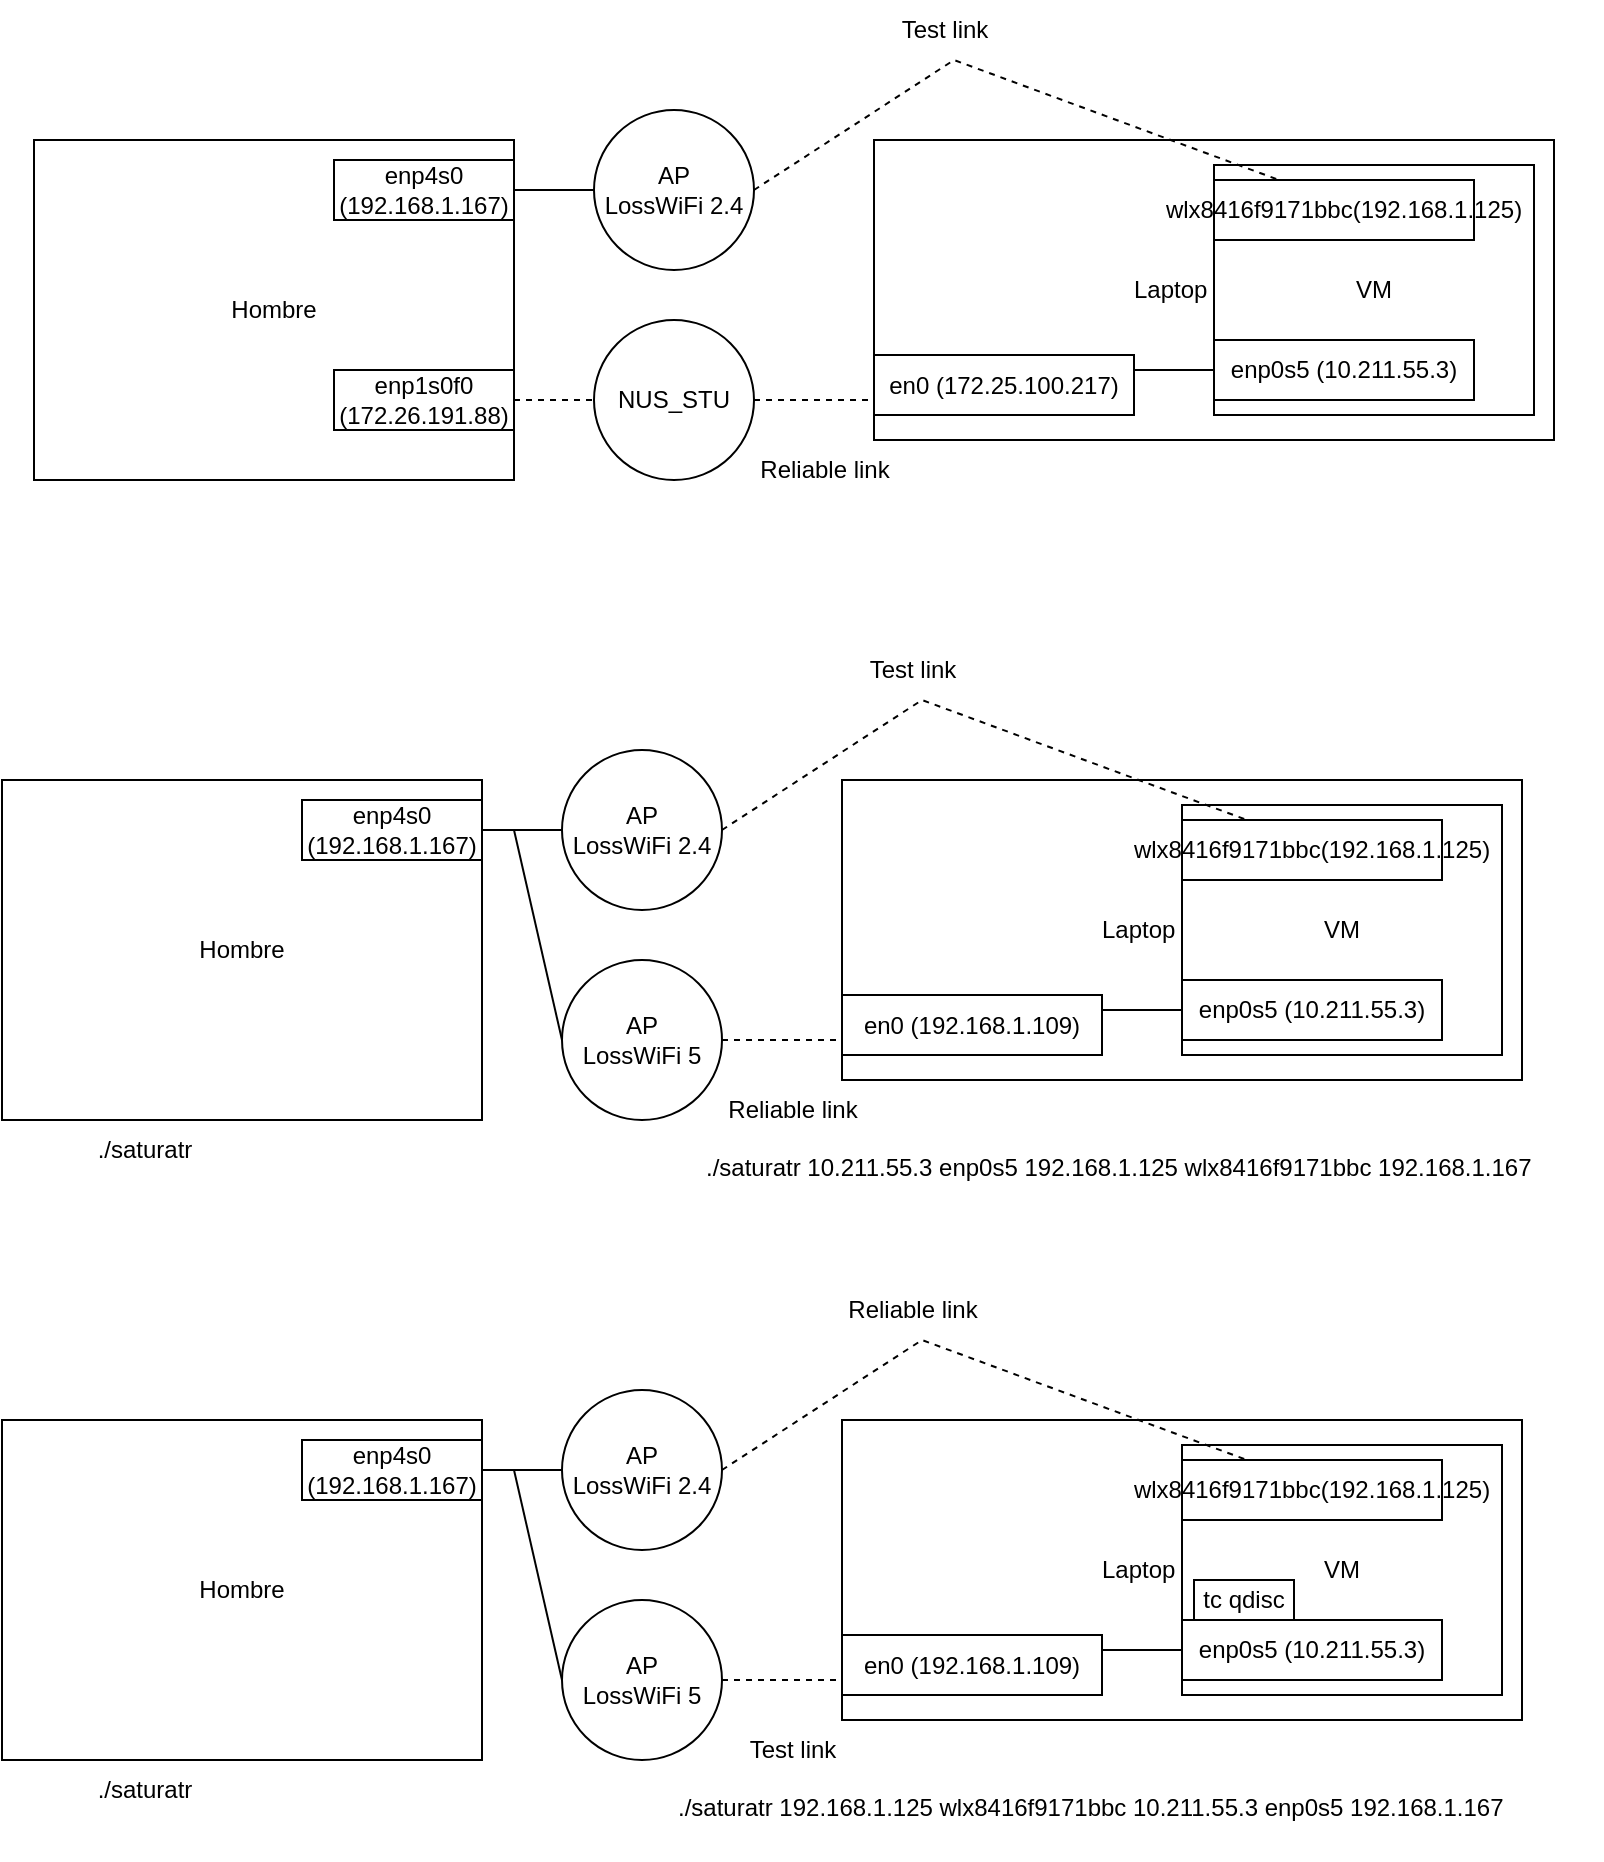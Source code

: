 <mxfile version="21.2.1" type="device">
  <diagram name="第 1 页" id="Nk5ZltahSBu3CmyGkqiz">
    <mxGraphModel dx="984" dy="654" grid="1" gridSize="10" guides="1" tooltips="1" connect="1" arrows="1" fold="1" page="1" pageScale="1" pageWidth="827" pageHeight="1169" math="0" shadow="0">
      <root>
        <mxCell id="0" />
        <mxCell id="1" parent="0" />
        <mxCell id="J44L4LAcGoxyAIgyRVFN-1" value="Hombre" style="rounded=0;whiteSpace=wrap;html=1;" parent="1" vertex="1">
          <mxGeometry x="50" y="150" width="240" height="170" as="geometry" />
        </mxCell>
        <mxCell id="J44L4LAcGoxyAIgyRVFN-2" value="enp4s0 (192.168.1.167)" style="rounded=0;whiteSpace=wrap;html=1;" parent="1" vertex="1">
          <mxGeometry x="200" y="160" width="90" height="30" as="geometry" />
        </mxCell>
        <mxCell id="J44L4LAcGoxyAIgyRVFN-3" value="" style="endArrow=none;html=1;rounded=0;exitX=1;exitY=0.5;exitDx=0;exitDy=0;" parent="1" source="J44L4LAcGoxyAIgyRVFN-2" target="J44L4LAcGoxyAIgyRVFN-4" edge="1">
          <mxGeometry width="50" height="50" relative="1" as="geometry">
            <mxPoint x="390" y="360" as="sourcePoint" />
            <mxPoint x="390" y="175" as="targetPoint" />
          </mxGeometry>
        </mxCell>
        <mxCell id="J44L4LAcGoxyAIgyRVFN-4" value="AP&lt;br&gt;LossWiFi 2.4" style="ellipse;whiteSpace=wrap;html=1;" parent="1" vertex="1">
          <mxGeometry x="330" y="135" width="80" height="80" as="geometry" />
        </mxCell>
        <mxCell id="J44L4LAcGoxyAIgyRVFN-6" value="Laptop MacOS" style="rounded=0;whiteSpace=wrap;html=1;" parent="1" vertex="1">
          <mxGeometry x="470" y="150" width="340" height="150" as="geometry" />
        </mxCell>
        <mxCell id="J44L4LAcGoxyAIgyRVFN-7" value="en0 (172.25.100.217)" style="rounded=0;whiteSpace=wrap;html=1;" parent="1" vertex="1">
          <mxGeometry x="470" y="257.5" width="130" height="30" as="geometry" />
        </mxCell>
        <mxCell id="J44L4LAcGoxyAIgyRVFN-8" value="VM" style="rounded=0;whiteSpace=wrap;html=1;" parent="1" vertex="1">
          <mxGeometry x="640" y="162.5" width="160" height="125" as="geometry" />
        </mxCell>
        <mxCell id="J44L4LAcGoxyAIgyRVFN-9" value="enp1s0f0 (172.26.191.88)" style="rounded=0;whiteSpace=wrap;html=1;" parent="1" vertex="1">
          <mxGeometry x="200" y="265" width="90" height="30" as="geometry" />
        </mxCell>
        <mxCell id="J44L4LAcGoxyAIgyRVFN-10" value="NUS_STU" style="ellipse;whiteSpace=wrap;html=1;" parent="1" vertex="1">
          <mxGeometry x="330" y="240" width="80" height="80" as="geometry" />
        </mxCell>
        <mxCell id="J44L4LAcGoxyAIgyRVFN-11" value="" style="endArrow=none;dashed=1;html=1;rounded=0;exitX=1;exitY=0.5;exitDx=0;exitDy=0;" parent="1" edge="1">
          <mxGeometry width="50" height="50" relative="1" as="geometry">
            <mxPoint x="410" y="280" as="sourcePoint" />
            <mxPoint x="470" y="280" as="targetPoint" />
          </mxGeometry>
        </mxCell>
        <mxCell id="J44L4LAcGoxyAIgyRVFN-13" value="" style="endArrow=none;dashed=1;html=1;rounded=0;exitX=1;exitY=0.5;exitDx=0;exitDy=0;entryX=0;entryY=0.5;entryDx=0;entryDy=0;" parent="1" source="J44L4LAcGoxyAIgyRVFN-9" target="J44L4LAcGoxyAIgyRVFN-10" edge="1">
          <mxGeometry width="50" height="50" relative="1" as="geometry">
            <mxPoint x="290" y="272" as="sourcePoint" />
            <mxPoint x="350" y="272" as="targetPoint" />
          </mxGeometry>
        </mxCell>
        <mxCell id="J44L4LAcGoxyAIgyRVFN-15" value="wlx8416f9171bbc(192.168.1.125)" style="rounded=0;whiteSpace=wrap;html=1;" parent="1" vertex="1">
          <mxGeometry x="640" y="170" width="130" height="30" as="geometry" />
        </mxCell>
        <mxCell id="J44L4LAcGoxyAIgyRVFN-5" value="" style="endArrow=none;dashed=1;html=1;rounded=0;exitX=1;exitY=0.5;exitDx=0;exitDy=0;entryX=0.25;entryY=0;entryDx=0;entryDy=0;" parent="1" source="J44L4LAcGoxyAIgyRVFN-4" target="J44L4LAcGoxyAIgyRVFN-15" edge="1">
          <mxGeometry width="50" height="50" relative="1" as="geometry">
            <mxPoint x="390" y="350" as="sourcePoint" />
            <mxPoint x="470" y="175" as="targetPoint" />
            <Array as="points">
              <mxPoint x="510" y="110" />
            </Array>
          </mxGeometry>
        </mxCell>
        <mxCell id="J44L4LAcGoxyAIgyRVFN-16" value="enp0s5 (10.211.55.3)" style="rounded=0;whiteSpace=wrap;html=1;" parent="1" vertex="1">
          <mxGeometry x="640" y="250" width="130" height="30" as="geometry" />
        </mxCell>
        <mxCell id="J44L4LAcGoxyAIgyRVFN-17" value="" style="endArrow=none;html=1;rounded=0;exitX=1;exitY=0.25;exitDx=0;exitDy=0;entryX=0;entryY=0.5;entryDx=0;entryDy=0;" parent="1" source="J44L4LAcGoxyAIgyRVFN-7" target="J44L4LAcGoxyAIgyRVFN-16" edge="1">
          <mxGeometry width="50" height="50" relative="1" as="geometry">
            <mxPoint x="300" y="185" as="sourcePoint" />
            <mxPoint x="340" y="185" as="targetPoint" />
          </mxGeometry>
        </mxCell>
        <mxCell id="J44L4LAcGoxyAIgyRVFN-19" value="Test link" style="text;html=1;align=center;verticalAlign=middle;resizable=0;points=[];autosize=1;strokeColor=none;fillColor=none;" parent="1" vertex="1">
          <mxGeometry x="470" y="80" width="70" height="30" as="geometry" />
        </mxCell>
        <mxCell id="J44L4LAcGoxyAIgyRVFN-20" value="Reliable link" style="text;html=1;align=center;verticalAlign=middle;resizable=0;points=[];autosize=1;strokeColor=none;fillColor=none;" parent="1" vertex="1">
          <mxGeometry x="400" y="300" width="90" height="30" as="geometry" />
        </mxCell>
        <mxCell id="J44L4LAcGoxyAIgyRVFN-21" value="Hombre" style="rounded=0;whiteSpace=wrap;html=1;" parent="1" vertex="1">
          <mxGeometry x="34" y="470" width="240" height="170" as="geometry" />
        </mxCell>
        <mxCell id="J44L4LAcGoxyAIgyRVFN-22" value="enp4s0 (192.168.1.167)" style="rounded=0;whiteSpace=wrap;html=1;" parent="1" vertex="1">
          <mxGeometry x="184" y="480" width="90" height="30" as="geometry" />
        </mxCell>
        <mxCell id="J44L4LAcGoxyAIgyRVFN-23" value="" style="endArrow=none;html=1;rounded=0;exitX=1;exitY=0.5;exitDx=0;exitDy=0;" parent="1" source="J44L4LAcGoxyAIgyRVFN-22" target="J44L4LAcGoxyAIgyRVFN-24" edge="1">
          <mxGeometry width="50" height="50" relative="1" as="geometry">
            <mxPoint x="374" y="680" as="sourcePoint" />
            <mxPoint x="374" y="495" as="targetPoint" />
          </mxGeometry>
        </mxCell>
        <mxCell id="J44L4LAcGoxyAIgyRVFN-24" value="AP&lt;br&gt;LossWiFi 2.4" style="ellipse;whiteSpace=wrap;html=1;" parent="1" vertex="1">
          <mxGeometry x="314" y="455" width="80" height="80" as="geometry" />
        </mxCell>
        <mxCell id="J44L4LAcGoxyAIgyRVFN-25" value="Laptop MacOS" style="rounded=0;whiteSpace=wrap;html=1;" parent="1" vertex="1">
          <mxGeometry x="454" y="470" width="340" height="150" as="geometry" />
        </mxCell>
        <mxCell id="J44L4LAcGoxyAIgyRVFN-26" value="en0 (192.168.1.109)" style="rounded=0;whiteSpace=wrap;html=1;" parent="1" vertex="1">
          <mxGeometry x="454" y="577.5" width="130" height="30" as="geometry" />
        </mxCell>
        <mxCell id="J44L4LAcGoxyAIgyRVFN-27" value="VM" style="rounded=0;whiteSpace=wrap;html=1;" parent="1" vertex="1">
          <mxGeometry x="624" y="482.5" width="160" height="125" as="geometry" />
        </mxCell>
        <mxCell id="J44L4LAcGoxyAIgyRVFN-29" value="AP&lt;br&gt;LossWiFi 5" style="ellipse;whiteSpace=wrap;html=1;" parent="1" vertex="1">
          <mxGeometry x="314" y="560" width="80" height="80" as="geometry" />
        </mxCell>
        <mxCell id="J44L4LAcGoxyAIgyRVFN-30" value="" style="endArrow=none;dashed=1;html=1;rounded=0;exitX=1;exitY=0.5;exitDx=0;exitDy=0;" parent="1" edge="1">
          <mxGeometry width="50" height="50" relative="1" as="geometry">
            <mxPoint x="394" y="600" as="sourcePoint" />
            <mxPoint x="454" y="600" as="targetPoint" />
          </mxGeometry>
        </mxCell>
        <mxCell id="J44L4LAcGoxyAIgyRVFN-32" value="wlx8416f9171bbc(192.168.1.125)" style="rounded=0;whiteSpace=wrap;html=1;" parent="1" vertex="1">
          <mxGeometry x="624" y="490" width="130" height="30" as="geometry" />
        </mxCell>
        <mxCell id="J44L4LAcGoxyAIgyRVFN-33" value="" style="endArrow=none;dashed=1;html=1;rounded=0;exitX=1;exitY=0.5;exitDx=0;exitDy=0;entryX=0.25;entryY=0;entryDx=0;entryDy=0;" parent="1" source="J44L4LAcGoxyAIgyRVFN-24" target="J44L4LAcGoxyAIgyRVFN-32" edge="1">
          <mxGeometry width="50" height="50" relative="1" as="geometry">
            <mxPoint x="374" y="670" as="sourcePoint" />
            <mxPoint x="454" y="495" as="targetPoint" />
            <Array as="points">
              <mxPoint x="494" y="430" />
            </Array>
          </mxGeometry>
        </mxCell>
        <mxCell id="J44L4LAcGoxyAIgyRVFN-34" value="enp0s5 (10.211.55.3)" style="rounded=0;whiteSpace=wrap;html=1;" parent="1" vertex="1">
          <mxGeometry x="624" y="570" width="130" height="30" as="geometry" />
        </mxCell>
        <mxCell id="J44L4LAcGoxyAIgyRVFN-35" value="" style="endArrow=none;html=1;rounded=0;exitX=1;exitY=0.25;exitDx=0;exitDy=0;entryX=0;entryY=0.5;entryDx=0;entryDy=0;" parent="1" source="J44L4LAcGoxyAIgyRVFN-26" target="J44L4LAcGoxyAIgyRVFN-34" edge="1">
          <mxGeometry width="50" height="50" relative="1" as="geometry">
            <mxPoint x="284" y="505" as="sourcePoint" />
            <mxPoint x="324" y="505" as="targetPoint" />
          </mxGeometry>
        </mxCell>
        <mxCell id="J44L4LAcGoxyAIgyRVFN-36" value="Test link" style="text;html=1;align=center;verticalAlign=middle;resizable=0;points=[];autosize=1;strokeColor=none;fillColor=none;" parent="1" vertex="1">
          <mxGeometry x="454" y="400" width="70" height="30" as="geometry" />
        </mxCell>
        <mxCell id="J44L4LAcGoxyAIgyRVFN-37" value="Reliable link" style="text;html=1;align=center;verticalAlign=middle;resizable=0;points=[];autosize=1;strokeColor=none;fillColor=none;" parent="1" vertex="1">
          <mxGeometry x="384" y="620" width="90" height="30" as="geometry" />
        </mxCell>
        <mxCell id="J44L4LAcGoxyAIgyRVFN-38" value="" style="endArrow=none;html=1;rounded=0;entryX=0;entryY=0.5;entryDx=0;entryDy=0;" parent="1" target="J44L4LAcGoxyAIgyRVFN-29" edge="1">
          <mxGeometry width="50" height="50" relative="1" as="geometry">
            <mxPoint x="290" y="495" as="sourcePoint" />
            <mxPoint x="324" y="505" as="targetPoint" />
          </mxGeometry>
        </mxCell>
        <mxCell id="J44L4LAcGoxyAIgyRVFN-39" value="./saturatr" style="text;html=1;align=center;verticalAlign=middle;resizable=0;points=[];autosize=1;strokeColor=none;fillColor=none;" parent="1" vertex="1">
          <mxGeometry x="70" y="640" width="70" height="30" as="geometry" />
        </mxCell>
        <mxCell id="J44L4LAcGoxyAIgyRVFN-40" value="./saturatr 10.211.55.3 enp0s5 192.168.1.125 wlx8416f9171bbc 192.168.1.167" style="text;whiteSpace=wrap;html=1;" parent="1" vertex="1">
          <mxGeometry x="384" y="650" width="450" height="40" as="geometry" />
        </mxCell>
        <mxCell id="GQkewHSHmFKiDq2fi6M9-3" value="Hombre" style="rounded=0;whiteSpace=wrap;html=1;" parent="1" vertex="1">
          <mxGeometry x="34" y="790" width="240" height="170" as="geometry" />
        </mxCell>
        <mxCell id="GQkewHSHmFKiDq2fi6M9-4" value="enp4s0 (192.168.1.167)" style="rounded=0;whiteSpace=wrap;html=1;" parent="1" vertex="1">
          <mxGeometry x="184" y="800" width="90" height="30" as="geometry" />
        </mxCell>
        <mxCell id="GQkewHSHmFKiDq2fi6M9-5" value="" style="endArrow=none;html=1;rounded=0;exitX=1;exitY=0.5;exitDx=0;exitDy=0;" parent="1" source="GQkewHSHmFKiDq2fi6M9-4" target="GQkewHSHmFKiDq2fi6M9-6" edge="1">
          <mxGeometry width="50" height="50" relative="1" as="geometry">
            <mxPoint x="374" y="1000" as="sourcePoint" />
            <mxPoint x="374" y="815" as="targetPoint" />
          </mxGeometry>
        </mxCell>
        <mxCell id="GQkewHSHmFKiDq2fi6M9-6" value="AP&lt;br&gt;LossWiFi 2.4" style="ellipse;whiteSpace=wrap;html=1;" parent="1" vertex="1">
          <mxGeometry x="314" y="775" width="80" height="80" as="geometry" />
        </mxCell>
        <mxCell id="GQkewHSHmFKiDq2fi6M9-7" value="Laptop MacOS" style="rounded=0;whiteSpace=wrap;html=1;" parent="1" vertex="1">
          <mxGeometry x="454" y="790" width="340" height="150" as="geometry" />
        </mxCell>
        <mxCell id="GQkewHSHmFKiDq2fi6M9-8" value="en0 (192.168.1.109)" style="rounded=0;whiteSpace=wrap;html=1;" parent="1" vertex="1">
          <mxGeometry x="454" y="897.5" width="130" height="30" as="geometry" />
        </mxCell>
        <mxCell id="GQkewHSHmFKiDq2fi6M9-9" value="VM" style="rounded=0;whiteSpace=wrap;html=1;" parent="1" vertex="1">
          <mxGeometry x="624" y="802.5" width="160" height="125" as="geometry" />
        </mxCell>
        <mxCell id="GQkewHSHmFKiDq2fi6M9-10" value="AP&lt;br&gt;LossWiFi 5" style="ellipse;whiteSpace=wrap;html=1;" parent="1" vertex="1">
          <mxGeometry x="314" y="880" width="80" height="80" as="geometry" />
        </mxCell>
        <mxCell id="GQkewHSHmFKiDq2fi6M9-11" value="" style="endArrow=none;dashed=1;html=1;rounded=0;exitX=1;exitY=0.5;exitDx=0;exitDy=0;" parent="1" edge="1">
          <mxGeometry width="50" height="50" relative="1" as="geometry">
            <mxPoint x="394" y="920" as="sourcePoint" />
            <mxPoint x="454" y="920" as="targetPoint" />
          </mxGeometry>
        </mxCell>
        <mxCell id="GQkewHSHmFKiDq2fi6M9-12" value="wlx8416f9171bbc(192.168.1.125)" style="rounded=0;whiteSpace=wrap;html=1;" parent="1" vertex="1">
          <mxGeometry x="624" y="810" width="130" height="30" as="geometry" />
        </mxCell>
        <mxCell id="GQkewHSHmFKiDq2fi6M9-13" value="" style="endArrow=none;dashed=1;html=1;rounded=0;exitX=1;exitY=0.5;exitDx=0;exitDy=0;entryX=0.25;entryY=0;entryDx=0;entryDy=0;" parent="1" source="GQkewHSHmFKiDq2fi6M9-6" target="GQkewHSHmFKiDq2fi6M9-12" edge="1">
          <mxGeometry width="50" height="50" relative="1" as="geometry">
            <mxPoint x="374" y="990" as="sourcePoint" />
            <mxPoint x="454" y="815" as="targetPoint" />
            <Array as="points">
              <mxPoint x="494" y="750" />
            </Array>
          </mxGeometry>
        </mxCell>
        <mxCell id="GQkewHSHmFKiDq2fi6M9-14" value="enp0s5 (10.211.55.3)" style="rounded=0;whiteSpace=wrap;html=1;" parent="1" vertex="1">
          <mxGeometry x="624" y="890" width="130" height="30" as="geometry" />
        </mxCell>
        <mxCell id="GQkewHSHmFKiDq2fi6M9-15" value="" style="endArrow=none;html=1;rounded=0;exitX=1;exitY=0.25;exitDx=0;exitDy=0;entryX=0;entryY=0.5;entryDx=0;entryDy=0;" parent="1" source="GQkewHSHmFKiDq2fi6M9-8" target="GQkewHSHmFKiDq2fi6M9-14" edge="1">
          <mxGeometry width="50" height="50" relative="1" as="geometry">
            <mxPoint x="284" y="825" as="sourcePoint" />
            <mxPoint x="324" y="825" as="targetPoint" />
          </mxGeometry>
        </mxCell>
        <mxCell id="GQkewHSHmFKiDq2fi6M9-16" value="Reliable link" style="text;html=1;align=center;verticalAlign=middle;resizable=0;points=[];autosize=1;strokeColor=none;fillColor=none;" parent="1" vertex="1">
          <mxGeometry x="444" y="720" width="90" height="30" as="geometry" />
        </mxCell>
        <mxCell id="GQkewHSHmFKiDq2fi6M9-17" value="Test link" style="text;html=1;align=center;verticalAlign=middle;resizable=0;points=[];autosize=1;strokeColor=none;fillColor=none;" parent="1" vertex="1">
          <mxGeometry x="394" y="940" width="70" height="30" as="geometry" />
        </mxCell>
        <mxCell id="GQkewHSHmFKiDq2fi6M9-18" value="" style="endArrow=none;html=1;rounded=0;entryX=0;entryY=0.5;entryDx=0;entryDy=0;" parent="1" target="GQkewHSHmFKiDq2fi6M9-10" edge="1">
          <mxGeometry width="50" height="50" relative="1" as="geometry">
            <mxPoint x="290" y="815" as="sourcePoint" />
            <mxPoint x="324" y="825" as="targetPoint" />
          </mxGeometry>
        </mxCell>
        <mxCell id="GQkewHSHmFKiDq2fi6M9-19" value="./saturatr" style="text;html=1;align=center;verticalAlign=middle;resizable=0;points=[];autosize=1;strokeColor=none;fillColor=none;" parent="1" vertex="1">
          <mxGeometry x="70" y="960" width="70" height="30" as="geometry" />
        </mxCell>
        <mxCell id="GQkewHSHmFKiDq2fi6M9-21" value="tc qdisc" style="rounded=0;whiteSpace=wrap;html=1;" parent="1" vertex="1">
          <mxGeometry x="630" y="870" width="50" height="20" as="geometry" />
        </mxCell>
        <mxCell id="GQkewHSHmFKiDq2fi6M9-22" value="./saturatr 192.168.1.125 wlx8416f9171bbc 10.211.55.3 enp0s5 192.168.1.167" style="text;whiteSpace=wrap;html=1;" parent="1" vertex="1">
          <mxGeometry x="370" y="970" width="450" height="40" as="geometry" />
        </mxCell>
      </root>
    </mxGraphModel>
  </diagram>
</mxfile>
